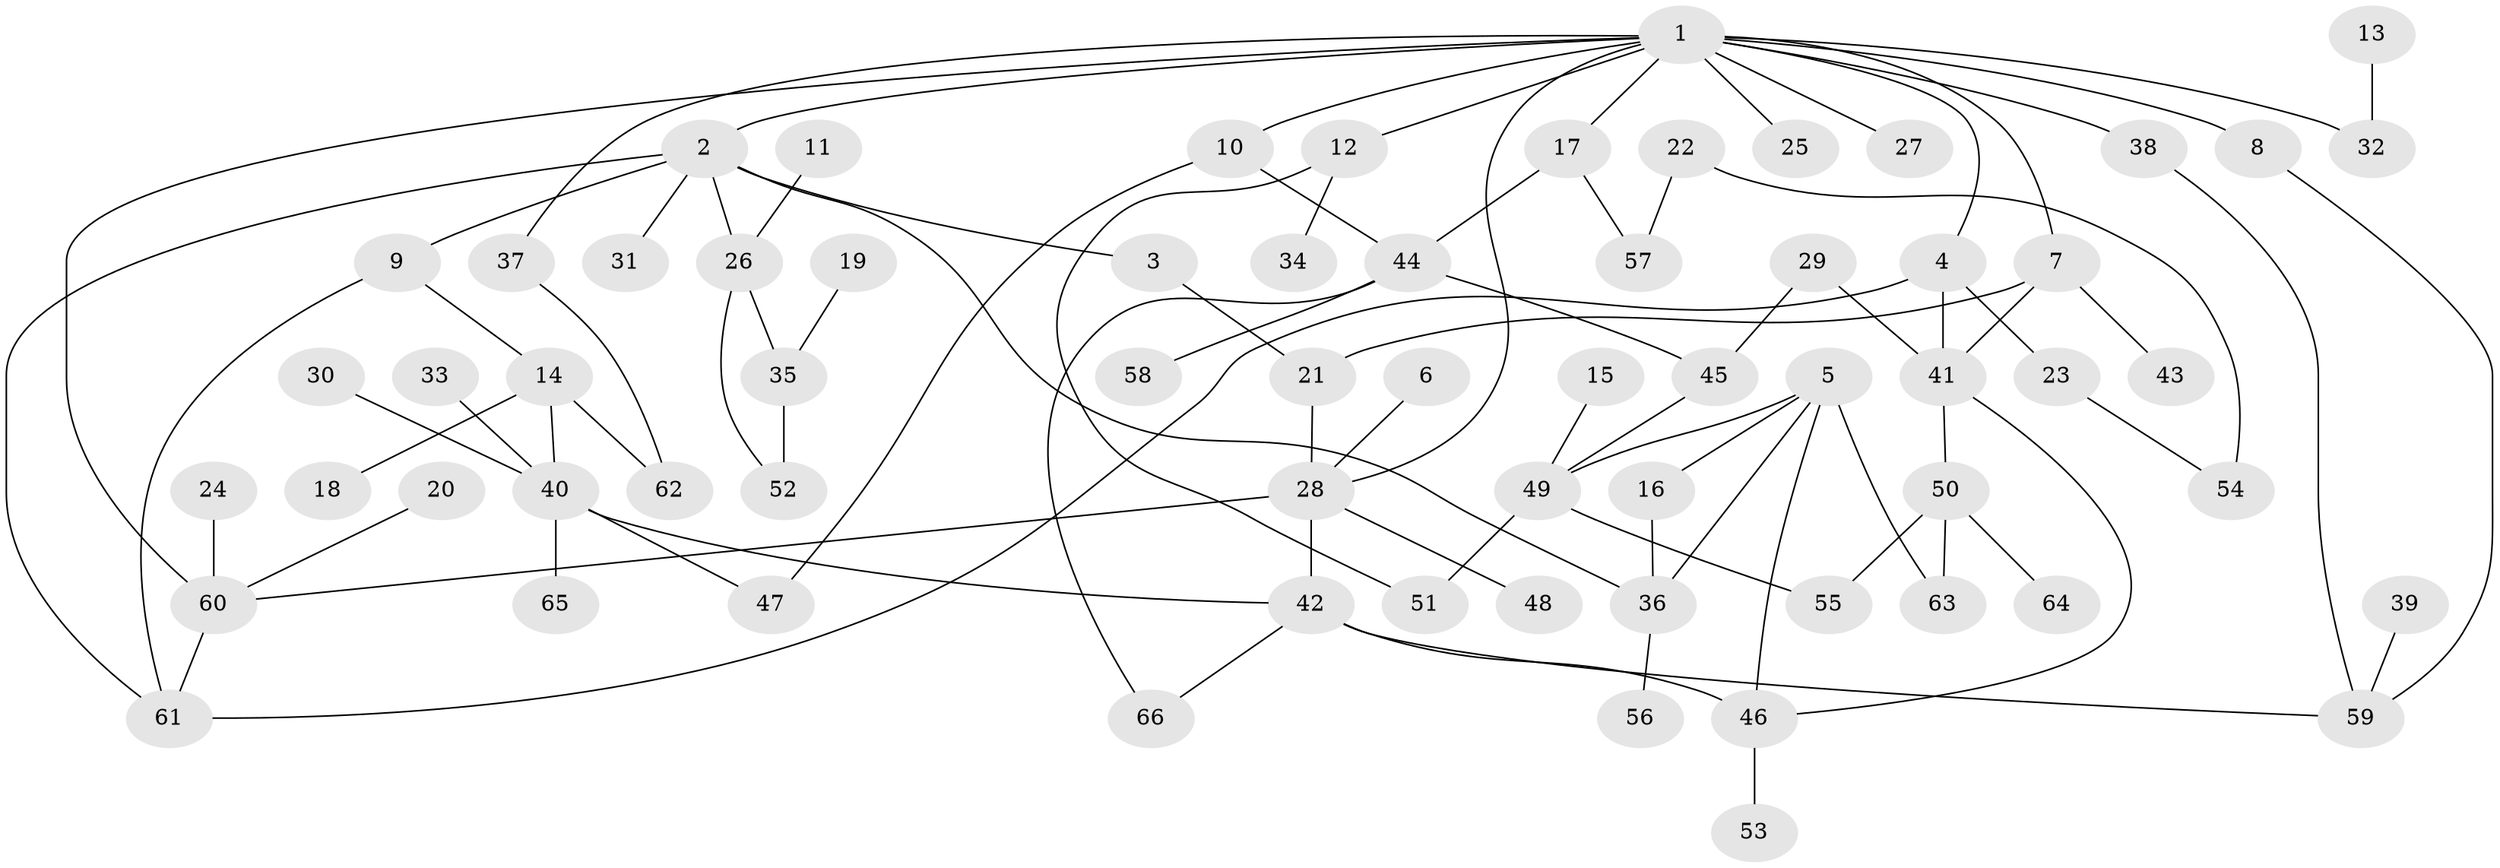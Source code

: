 // original degree distribution, {12: 0.007633587786259542, 4: 0.10687022900763359, 2: 0.32061068702290074, 5: 0.05343511450381679, 6: 0.015267175572519083, 3: 0.16793893129770993, 1: 0.3282442748091603}
// Generated by graph-tools (version 1.1) at 2025/49/03/09/25 03:49:19]
// undirected, 66 vertices, 89 edges
graph export_dot {
graph [start="1"]
  node [color=gray90,style=filled];
  1;
  2;
  3;
  4;
  5;
  6;
  7;
  8;
  9;
  10;
  11;
  12;
  13;
  14;
  15;
  16;
  17;
  18;
  19;
  20;
  21;
  22;
  23;
  24;
  25;
  26;
  27;
  28;
  29;
  30;
  31;
  32;
  33;
  34;
  35;
  36;
  37;
  38;
  39;
  40;
  41;
  42;
  43;
  44;
  45;
  46;
  47;
  48;
  49;
  50;
  51;
  52;
  53;
  54;
  55;
  56;
  57;
  58;
  59;
  60;
  61;
  62;
  63;
  64;
  65;
  66;
  1 -- 2 [weight=1.0];
  1 -- 4 [weight=1.0];
  1 -- 7 [weight=1.0];
  1 -- 8 [weight=1.0];
  1 -- 10 [weight=1.0];
  1 -- 12 [weight=1.0];
  1 -- 17 [weight=1.0];
  1 -- 25 [weight=1.0];
  1 -- 27 [weight=1.0];
  1 -- 28 [weight=1.0];
  1 -- 32 [weight=1.0];
  1 -- 37 [weight=1.0];
  1 -- 38 [weight=1.0];
  1 -- 60 [weight=1.0];
  2 -- 3 [weight=1.0];
  2 -- 9 [weight=1.0];
  2 -- 26 [weight=1.0];
  2 -- 31 [weight=1.0];
  2 -- 36 [weight=1.0];
  2 -- 61 [weight=1.0];
  3 -- 21 [weight=1.0];
  4 -- 23 [weight=1.0];
  4 -- 41 [weight=1.0];
  4 -- 61 [weight=1.0];
  5 -- 16 [weight=1.0];
  5 -- 36 [weight=1.0];
  5 -- 46 [weight=1.0];
  5 -- 49 [weight=1.0];
  5 -- 63 [weight=1.0];
  6 -- 28 [weight=1.0];
  7 -- 21 [weight=1.0];
  7 -- 41 [weight=1.0];
  7 -- 43 [weight=1.0];
  8 -- 59 [weight=1.0];
  9 -- 14 [weight=1.0];
  9 -- 61 [weight=1.0];
  10 -- 44 [weight=1.0];
  10 -- 47 [weight=1.0];
  11 -- 26 [weight=1.0];
  12 -- 34 [weight=1.0];
  12 -- 51 [weight=1.0];
  13 -- 32 [weight=1.0];
  14 -- 18 [weight=1.0];
  14 -- 40 [weight=1.0];
  14 -- 62 [weight=1.0];
  15 -- 49 [weight=1.0];
  16 -- 36 [weight=1.0];
  17 -- 44 [weight=1.0];
  17 -- 57 [weight=1.0];
  19 -- 35 [weight=1.0];
  20 -- 60 [weight=1.0];
  21 -- 28 [weight=1.0];
  22 -- 54 [weight=1.0];
  22 -- 57 [weight=1.0];
  23 -- 54 [weight=1.0];
  24 -- 60 [weight=1.0];
  26 -- 35 [weight=1.0];
  26 -- 52 [weight=1.0];
  28 -- 42 [weight=1.0];
  28 -- 48 [weight=1.0];
  28 -- 60 [weight=1.0];
  29 -- 41 [weight=1.0];
  29 -- 45 [weight=1.0];
  30 -- 40 [weight=1.0];
  33 -- 40 [weight=1.0];
  35 -- 52 [weight=1.0];
  36 -- 56 [weight=1.0];
  37 -- 62 [weight=1.0];
  38 -- 59 [weight=1.0];
  39 -- 59 [weight=1.0];
  40 -- 42 [weight=1.0];
  40 -- 47 [weight=1.0];
  40 -- 65 [weight=1.0];
  41 -- 46 [weight=1.0];
  41 -- 50 [weight=1.0];
  42 -- 46 [weight=1.0];
  42 -- 59 [weight=1.0];
  42 -- 66 [weight=1.0];
  44 -- 45 [weight=1.0];
  44 -- 58 [weight=1.0];
  44 -- 66 [weight=1.0];
  45 -- 49 [weight=1.0];
  46 -- 53 [weight=1.0];
  49 -- 51 [weight=1.0];
  49 -- 55 [weight=1.0];
  50 -- 55 [weight=1.0];
  50 -- 63 [weight=1.0];
  50 -- 64 [weight=1.0];
  60 -- 61 [weight=1.0];
}
